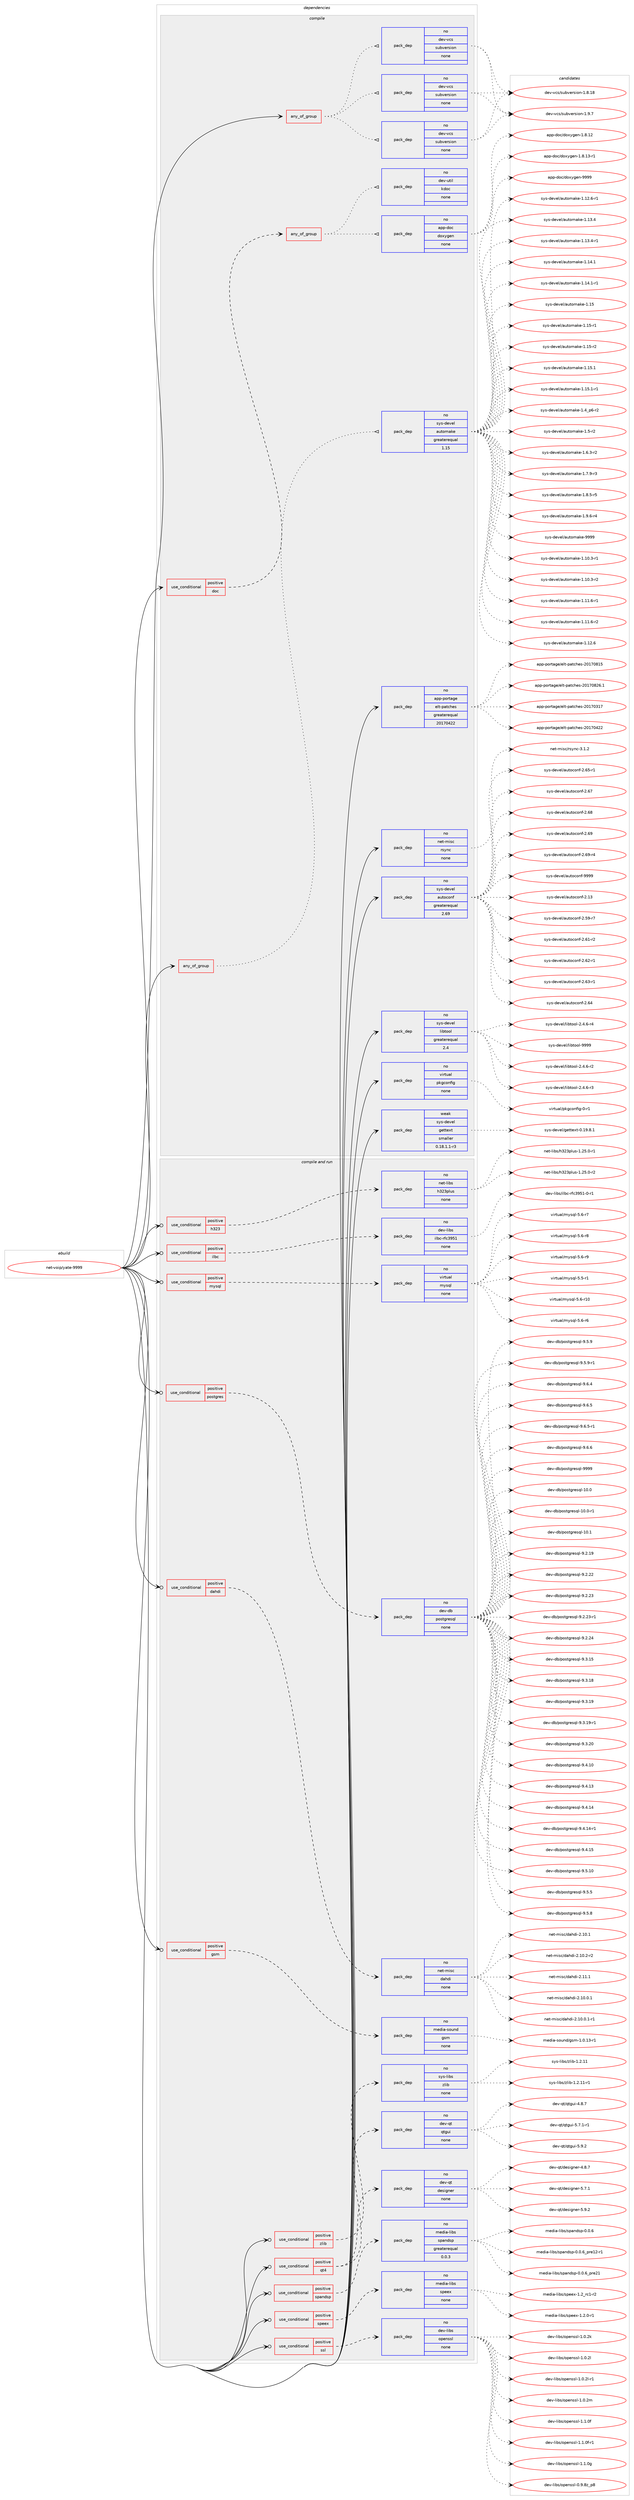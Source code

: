 digraph prolog {

# *************
# Graph options
# *************

newrank=true;
concentrate=true;
compound=true;
graph [rankdir=LR,fontname=Helvetica,fontsize=10,ranksep=1.5];#, ranksep=2.5, nodesep=0.2];
edge  [arrowhead=vee];
node  [fontname=Helvetica,fontsize=10];

# **********
# The ebuild
# **********

subgraph cluster_leftcol {
color=gray;
rank=same;
label=<<i>ebuild</i>>;
id [label="net-voip/yate-9999", color=red, width=4, href="../net-voip/yate-9999.svg"];
}

# ****************
# The dependencies
# ****************

subgraph cluster_midcol {
color=gray;
label=<<i>dependencies</i>>;
subgraph cluster_compile {
fillcolor="#eeeeee";
style=filled;
label=<<i>compile</i>>;
subgraph any7341 {
dependency437353 [label=<<TABLE BORDER="0" CELLBORDER="1" CELLSPACING="0" CELLPADDING="4"><TR><TD CELLPADDING="10">any_of_group</TD></TR></TABLE>>, shape=none, color=red];subgraph pack321768 {
dependency437354 [label=<<TABLE BORDER="0" CELLBORDER="1" CELLSPACING="0" CELLPADDING="4" WIDTH="220"><TR><TD ROWSPAN="6" CELLPADDING="30">pack_dep</TD></TR><TR><TD WIDTH="110">no</TD></TR><TR><TD>dev-vcs</TD></TR><TR><TD>subversion</TD></TR><TR><TD>none</TD></TR><TR><TD></TD></TR></TABLE>>, shape=none, color=blue];
}
dependency437353:e -> dependency437354:w [weight=20,style="dotted",arrowhead="oinv"];
subgraph pack321769 {
dependency437355 [label=<<TABLE BORDER="0" CELLBORDER="1" CELLSPACING="0" CELLPADDING="4" WIDTH="220"><TR><TD ROWSPAN="6" CELLPADDING="30">pack_dep</TD></TR><TR><TD WIDTH="110">no</TD></TR><TR><TD>dev-vcs</TD></TR><TR><TD>subversion</TD></TR><TR><TD>none</TD></TR><TR><TD></TD></TR></TABLE>>, shape=none, color=blue];
}
dependency437353:e -> dependency437355:w [weight=20,style="dotted",arrowhead="oinv"];
subgraph pack321770 {
dependency437356 [label=<<TABLE BORDER="0" CELLBORDER="1" CELLSPACING="0" CELLPADDING="4" WIDTH="220"><TR><TD ROWSPAN="6" CELLPADDING="30">pack_dep</TD></TR><TR><TD WIDTH="110">no</TD></TR><TR><TD>dev-vcs</TD></TR><TR><TD>subversion</TD></TR><TR><TD>none</TD></TR><TR><TD></TD></TR></TABLE>>, shape=none, color=blue];
}
dependency437353:e -> dependency437356:w [weight=20,style="dotted",arrowhead="oinv"];
}
id:e -> dependency437353:w [weight=20,style="solid",arrowhead="vee"];
subgraph any7342 {
dependency437357 [label=<<TABLE BORDER="0" CELLBORDER="1" CELLSPACING="0" CELLPADDING="4"><TR><TD CELLPADDING="10">any_of_group</TD></TR></TABLE>>, shape=none, color=red];subgraph pack321771 {
dependency437358 [label=<<TABLE BORDER="0" CELLBORDER="1" CELLSPACING="0" CELLPADDING="4" WIDTH="220"><TR><TD ROWSPAN="6" CELLPADDING="30">pack_dep</TD></TR><TR><TD WIDTH="110">no</TD></TR><TR><TD>sys-devel</TD></TR><TR><TD>automake</TD></TR><TR><TD>greaterequal</TD></TR><TR><TD>1.15</TD></TR></TABLE>>, shape=none, color=blue];
}
dependency437357:e -> dependency437358:w [weight=20,style="dotted",arrowhead="oinv"];
}
id:e -> dependency437357:w [weight=20,style="solid",arrowhead="vee"];
subgraph cond108007 {
dependency437359 [label=<<TABLE BORDER="0" CELLBORDER="1" CELLSPACING="0" CELLPADDING="4"><TR><TD ROWSPAN="3" CELLPADDING="10">use_conditional</TD></TR><TR><TD>positive</TD></TR><TR><TD>doc</TD></TR></TABLE>>, shape=none, color=red];
subgraph any7343 {
dependency437360 [label=<<TABLE BORDER="0" CELLBORDER="1" CELLSPACING="0" CELLPADDING="4"><TR><TD CELLPADDING="10">any_of_group</TD></TR></TABLE>>, shape=none, color=red];subgraph pack321772 {
dependency437361 [label=<<TABLE BORDER="0" CELLBORDER="1" CELLSPACING="0" CELLPADDING="4" WIDTH="220"><TR><TD ROWSPAN="6" CELLPADDING="30">pack_dep</TD></TR><TR><TD WIDTH="110">no</TD></TR><TR><TD>app-doc</TD></TR><TR><TD>doxygen</TD></TR><TR><TD>none</TD></TR><TR><TD></TD></TR></TABLE>>, shape=none, color=blue];
}
dependency437360:e -> dependency437361:w [weight=20,style="dotted",arrowhead="oinv"];
subgraph pack321773 {
dependency437362 [label=<<TABLE BORDER="0" CELLBORDER="1" CELLSPACING="0" CELLPADDING="4" WIDTH="220"><TR><TD ROWSPAN="6" CELLPADDING="30">pack_dep</TD></TR><TR><TD WIDTH="110">no</TD></TR><TR><TD>dev-util</TD></TR><TR><TD>kdoc</TD></TR><TR><TD>none</TD></TR><TR><TD></TD></TR></TABLE>>, shape=none, color=blue];
}
dependency437360:e -> dependency437362:w [weight=20,style="dotted",arrowhead="oinv"];
}
dependency437359:e -> dependency437360:w [weight=20,style="dashed",arrowhead="vee"];
}
id:e -> dependency437359:w [weight=20,style="solid",arrowhead="vee"];
subgraph pack321774 {
dependency437363 [label=<<TABLE BORDER="0" CELLBORDER="1" CELLSPACING="0" CELLPADDING="4" WIDTH="220"><TR><TD ROWSPAN="6" CELLPADDING="30">pack_dep</TD></TR><TR><TD WIDTH="110">no</TD></TR><TR><TD>app-portage</TD></TR><TR><TD>elt-patches</TD></TR><TR><TD>greaterequal</TD></TR><TR><TD>20170422</TD></TR></TABLE>>, shape=none, color=blue];
}
id:e -> dependency437363:w [weight=20,style="solid",arrowhead="vee"];
subgraph pack321775 {
dependency437364 [label=<<TABLE BORDER="0" CELLBORDER="1" CELLSPACING="0" CELLPADDING="4" WIDTH="220"><TR><TD ROWSPAN="6" CELLPADDING="30">pack_dep</TD></TR><TR><TD WIDTH="110">no</TD></TR><TR><TD>net-misc</TD></TR><TR><TD>rsync</TD></TR><TR><TD>none</TD></TR><TR><TD></TD></TR></TABLE>>, shape=none, color=blue];
}
id:e -> dependency437364:w [weight=20,style="solid",arrowhead="vee"];
subgraph pack321776 {
dependency437365 [label=<<TABLE BORDER="0" CELLBORDER="1" CELLSPACING="0" CELLPADDING="4" WIDTH="220"><TR><TD ROWSPAN="6" CELLPADDING="30">pack_dep</TD></TR><TR><TD WIDTH="110">no</TD></TR><TR><TD>sys-devel</TD></TR><TR><TD>autoconf</TD></TR><TR><TD>greaterequal</TD></TR><TR><TD>2.69</TD></TR></TABLE>>, shape=none, color=blue];
}
id:e -> dependency437365:w [weight=20,style="solid",arrowhead="vee"];
subgraph pack321777 {
dependency437366 [label=<<TABLE BORDER="0" CELLBORDER="1" CELLSPACING="0" CELLPADDING="4" WIDTH="220"><TR><TD ROWSPAN="6" CELLPADDING="30">pack_dep</TD></TR><TR><TD WIDTH="110">no</TD></TR><TR><TD>sys-devel</TD></TR><TR><TD>libtool</TD></TR><TR><TD>greaterequal</TD></TR><TR><TD>2.4</TD></TR></TABLE>>, shape=none, color=blue];
}
id:e -> dependency437366:w [weight=20,style="solid",arrowhead="vee"];
subgraph pack321778 {
dependency437367 [label=<<TABLE BORDER="0" CELLBORDER="1" CELLSPACING="0" CELLPADDING="4" WIDTH="220"><TR><TD ROWSPAN="6" CELLPADDING="30">pack_dep</TD></TR><TR><TD WIDTH="110">no</TD></TR><TR><TD>virtual</TD></TR><TR><TD>pkgconfig</TD></TR><TR><TD>none</TD></TR><TR><TD></TD></TR></TABLE>>, shape=none, color=blue];
}
id:e -> dependency437367:w [weight=20,style="solid",arrowhead="vee"];
subgraph pack321779 {
dependency437368 [label=<<TABLE BORDER="0" CELLBORDER="1" CELLSPACING="0" CELLPADDING="4" WIDTH="220"><TR><TD ROWSPAN="6" CELLPADDING="30">pack_dep</TD></TR><TR><TD WIDTH="110">weak</TD></TR><TR><TD>sys-devel</TD></TR><TR><TD>gettext</TD></TR><TR><TD>smaller</TD></TR><TR><TD>0.18.1.1-r3</TD></TR></TABLE>>, shape=none, color=blue];
}
id:e -> dependency437368:w [weight=20,style="solid",arrowhead="vee"];
}
subgraph cluster_compileandrun {
fillcolor="#eeeeee";
style=filled;
label=<<i>compile and run</i>>;
subgraph cond108008 {
dependency437369 [label=<<TABLE BORDER="0" CELLBORDER="1" CELLSPACING="0" CELLPADDING="4"><TR><TD ROWSPAN="3" CELLPADDING="10">use_conditional</TD></TR><TR><TD>positive</TD></TR><TR><TD>dahdi</TD></TR></TABLE>>, shape=none, color=red];
subgraph pack321780 {
dependency437370 [label=<<TABLE BORDER="0" CELLBORDER="1" CELLSPACING="0" CELLPADDING="4" WIDTH="220"><TR><TD ROWSPAN="6" CELLPADDING="30">pack_dep</TD></TR><TR><TD WIDTH="110">no</TD></TR><TR><TD>net-misc</TD></TR><TR><TD>dahdi</TD></TR><TR><TD>none</TD></TR><TR><TD></TD></TR></TABLE>>, shape=none, color=blue];
}
dependency437369:e -> dependency437370:w [weight=20,style="dashed",arrowhead="vee"];
}
id:e -> dependency437369:w [weight=20,style="solid",arrowhead="odotvee"];
subgraph cond108009 {
dependency437371 [label=<<TABLE BORDER="0" CELLBORDER="1" CELLSPACING="0" CELLPADDING="4"><TR><TD ROWSPAN="3" CELLPADDING="10">use_conditional</TD></TR><TR><TD>positive</TD></TR><TR><TD>gsm</TD></TR></TABLE>>, shape=none, color=red];
subgraph pack321781 {
dependency437372 [label=<<TABLE BORDER="0" CELLBORDER="1" CELLSPACING="0" CELLPADDING="4" WIDTH="220"><TR><TD ROWSPAN="6" CELLPADDING="30">pack_dep</TD></TR><TR><TD WIDTH="110">no</TD></TR><TR><TD>media-sound</TD></TR><TR><TD>gsm</TD></TR><TR><TD>none</TD></TR><TR><TD></TD></TR></TABLE>>, shape=none, color=blue];
}
dependency437371:e -> dependency437372:w [weight=20,style="dashed",arrowhead="vee"];
}
id:e -> dependency437371:w [weight=20,style="solid",arrowhead="odotvee"];
subgraph cond108010 {
dependency437373 [label=<<TABLE BORDER="0" CELLBORDER="1" CELLSPACING="0" CELLPADDING="4"><TR><TD ROWSPAN="3" CELLPADDING="10">use_conditional</TD></TR><TR><TD>positive</TD></TR><TR><TD>h323</TD></TR></TABLE>>, shape=none, color=red];
subgraph pack321782 {
dependency437374 [label=<<TABLE BORDER="0" CELLBORDER="1" CELLSPACING="0" CELLPADDING="4" WIDTH="220"><TR><TD ROWSPAN="6" CELLPADDING="30">pack_dep</TD></TR><TR><TD WIDTH="110">no</TD></TR><TR><TD>net-libs</TD></TR><TR><TD>h323plus</TD></TR><TR><TD>none</TD></TR><TR><TD></TD></TR></TABLE>>, shape=none, color=blue];
}
dependency437373:e -> dependency437374:w [weight=20,style="dashed",arrowhead="vee"];
}
id:e -> dependency437373:w [weight=20,style="solid",arrowhead="odotvee"];
subgraph cond108011 {
dependency437375 [label=<<TABLE BORDER="0" CELLBORDER="1" CELLSPACING="0" CELLPADDING="4"><TR><TD ROWSPAN="3" CELLPADDING="10">use_conditional</TD></TR><TR><TD>positive</TD></TR><TR><TD>ilbc</TD></TR></TABLE>>, shape=none, color=red];
subgraph pack321783 {
dependency437376 [label=<<TABLE BORDER="0" CELLBORDER="1" CELLSPACING="0" CELLPADDING="4" WIDTH="220"><TR><TD ROWSPAN="6" CELLPADDING="30">pack_dep</TD></TR><TR><TD WIDTH="110">no</TD></TR><TR><TD>dev-libs</TD></TR><TR><TD>ilbc-rfc3951</TD></TR><TR><TD>none</TD></TR><TR><TD></TD></TR></TABLE>>, shape=none, color=blue];
}
dependency437375:e -> dependency437376:w [weight=20,style="dashed",arrowhead="vee"];
}
id:e -> dependency437375:w [weight=20,style="solid",arrowhead="odotvee"];
subgraph cond108012 {
dependency437377 [label=<<TABLE BORDER="0" CELLBORDER="1" CELLSPACING="0" CELLPADDING="4"><TR><TD ROWSPAN="3" CELLPADDING="10">use_conditional</TD></TR><TR><TD>positive</TD></TR><TR><TD>mysql</TD></TR></TABLE>>, shape=none, color=red];
subgraph pack321784 {
dependency437378 [label=<<TABLE BORDER="0" CELLBORDER="1" CELLSPACING="0" CELLPADDING="4" WIDTH="220"><TR><TD ROWSPAN="6" CELLPADDING="30">pack_dep</TD></TR><TR><TD WIDTH="110">no</TD></TR><TR><TD>virtual</TD></TR><TR><TD>mysql</TD></TR><TR><TD>none</TD></TR><TR><TD></TD></TR></TABLE>>, shape=none, color=blue];
}
dependency437377:e -> dependency437378:w [weight=20,style="dashed",arrowhead="vee"];
}
id:e -> dependency437377:w [weight=20,style="solid",arrowhead="odotvee"];
subgraph cond108013 {
dependency437379 [label=<<TABLE BORDER="0" CELLBORDER="1" CELLSPACING="0" CELLPADDING="4"><TR><TD ROWSPAN="3" CELLPADDING="10">use_conditional</TD></TR><TR><TD>positive</TD></TR><TR><TD>postgres</TD></TR></TABLE>>, shape=none, color=red];
subgraph pack321785 {
dependency437380 [label=<<TABLE BORDER="0" CELLBORDER="1" CELLSPACING="0" CELLPADDING="4" WIDTH="220"><TR><TD ROWSPAN="6" CELLPADDING="30">pack_dep</TD></TR><TR><TD WIDTH="110">no</TD></TR><TR><TD>dev-db</TD></TR><TR><TD>postgresql</TD></TR><TR><TD>none</TD></TR><TR><TD></TD></TR></TABLE>>, shape=none, color=blue];
}
dependency437379:e -> dependency437380:w [weight=20,style="dashed",arrowhead="vee"];
}
id:e -> dependency437379:w [weight=20,style="solid",arrowhead="odotvee"];
subgraph cond108014 {
dependency437381 [label=<<TABLE BORDER="0" CELLBORDER="1" CELLSPACING="0" CELLPADDING="4"><TR><TD ROWSPAN="3" CELLPADDING="10">use_conditional</TD></TR><TR><TD>positive</TD></TR><TR><TD>qt4</TD></TR></TABLE>>, shape=none, color=red];
subgraph pack321786 {
dependency437382 [label=<<TABLE BORDER="0" CELLBORDER="1" CELLSPACING="0" CELLPADDING="4" WIDTH="220"><TR><TD ROWSPAN="6" CELLPADDING="30">pack_dep</TD></TR><TR><TD WIDTH="110">no</TD></TR><TR><TD>dev-qt</TD></TR><TR><TD>qtgui</TD></TR><TR><TD>none</TD></TR><TR><TD></TD></TR></TABLE>>, shape=none, color=blue];
}
dependency437381:e -> dependency437382:w [weight=20,style="dashed",arrowhead="vee"];
subgraph pack321787 {
dependency437383 [label=<<TABLE BORDER="0" CELLBORDER="1" CELLSPACING="0" CELLPADDING="4" WIDTH="220"><TR><TD ROWSPAN="6" CELLPADDING="30">pack_dep</TD></TR><TR><TD WIDTH="110">no</TD></TR><TR><TD>dev-qt</TD></TR><TR><TD>designer</TD></TR><TR><TD>none</TD></TR><TR><TD></TD></TR></TABLE>>, shape=none, color=blue];
}
dependency437381:e -> dependency437383:w [weight=20,style="dashed",arrowhead="vee"];
}
id:e -> dependency437381:w [weight=20,style="solid",arrowhead="odotvee"];
subgraph cond108015 {
dependency437384 [label=<<TABLE BORDER="0" CELLBORDER="1" CELLSPACING="0" CELLPADDING="4"><TR><TD ROWSPAN="3" CELLPADDING="10">use_conditional</TD></TR><TR><TD>positive</TD></TR><TR><TD>spandsp</TD></TR></TABLE>>, shape=none, color=red];
subgraph pack321788 {
dependency437385 [label=<<TABLE BORDER="0" CELLBORDER="1" CELLSPACING="0" CELLPADDING="4" WIDTH="220"><TR><TD ROWSPAN="6" CELLPADDING="30">pack_dep</TD></TR><TR><TD WIDTH="110">no</TD></TR><TR><TD>media-libs</TD></TR><TR><TD>spandsp</TD></TR><TR><TD>greaterequal</TD></TR><TR><TD>0.0.3</TD></TR></TABLE>>, shape=none, color=blue];
}
dependency437384:e -> dependency437385:w [weight=20,style="dashed",arrowhead="vee"];
}
id:e -> dependency437384:w [weight=20,style="solid",arrowhead="odotvee"];
subgraph cond108016 {
dependency437386 [label=<<TABLE BORDER="0" CELLBORDER="1" CELLSPACING="0" CELLPADDING="4"><TR><TD ROWSPAN="3" CELLPADDING="10">use_conditional</TD></TR><TR><TD>positive</TD></TR><TR><TD>speex</TD></TR></TABLE>>, shape=none, color=red];
subgraph pack321789 {
dependency437387 [label=<<TABLE BORDER="0" CELLBORDER="1" CELLSPACING="0" CELLPADDING="4" WIDTH="220"><TR><TD ROWSPAN="6" CELLPADDING="30">pack_dep</TD></TR><TR><TD WIDTH="110">no</TD></TR><TR><TD>media-libs</TD></TR><TR><TD>speex</TD></TR><TR><TD>none</TD></TR><TR><TD></TD></TR></TABLE>>, shape=none, color=blue];
}
dependency437386:e -> dependency437387:w [weight=20,style="dashed",arrowhead="vee"];
}
id:e -> dependency437386:w [weight=20,style="solid",arrowhead="odotvee"];
subgraph cond108017 {
dependency437388 [label=<<TABLE BORDER="0" CELLBORDER="1" CELLSPACING="0" CELLPADDING="4"><TR><TD ROWSPAN="3" CELLPADDING="10">use_conditional</TD></TR><TR><TD>positive</TD></TR><TR><TD>ssl</TD></TR></TABLE>>, shape=none, color=red];
subgraph pack321790 {
dependency437389 [label=<<TABLE BORDER="0" CELLBORDER="1" CELLSPACING="0" CELLPADDING="4" WIDTH="220"><TR><TD ROWSPAN="6" CELLPADDING="30">pack_dep</TD></TR><TR><TD WIDTH="110">no</TD></TR><TR><TD>dev-libs</TD></TR><TR><TD>openssl</TD></TR><TR><TD>none</TD></TR><TR><TD></TD></TR></TABLE>>, shape=none, color=blue];
}
dependency437388:e -> dependency437389:w [weight=20,style="dashed",arrowhead="vee"];
}
id:e -> dependency437388:w [weight=20,style="solid",arrowhead="odotvee"];
subgraph cond108018 {
dependency437390 [label=<<TABLE BORDER="0" CELLBORDER="1" CELLSPACING="0" CELLPADDING="4"><TR><TD ROWSPAN="3" CELLPADDING="10">use_conditional</TD></TR><TR><TD>positive</TD></TR><TR><TD>zlib</TD></TR></TABLE>>, shape=none, color=red];
subgraph pack321791 {
dependency437391 [label=<<TABLE BORDER="0" CELLBORDER="1" CELLSPACING="0" CELLPADDING="4" WIDTH="220"><TR><TD ROWSPAN="6" CELLPADDING="30">pack_dep</TD></TR><TR><TD WIDTH="110">no</TD></TR><TR><TD>sys-libs</TD></TR><TR><TD>zlib</TD></TR><TR><TD>none</TD></TR><TR><TD></TD></TR></TABLE>>, shape=none, color=blue];
}
dependency437390:e -> dependency437391:w [weight=20,style="dashed",arrowhead="vee"];
}
id:e -> dependency437390:w [weight=20,style="solid",arrowhead="odotvee"];
}
subgraph cluster_run {
fillcolor="#eeeeee";
style=filled;
label=<<i>run</i>>;
}
}

# **************
# The candidates
# **************

subgraph cluster_choices {
rank=same;
color=gray;
label=<<i>candidates</i>>;

subgraph choice321768 {
color=black;
nodesep=1;
choice1001011184511899115471151179811810111411510511111045494656464956 [label="dev-vcs/subversion-1.8.18", color=red, width=4,href="../dev-vcs/subversion-1.8.18.svg"];
choice10010111845118991154711511798118101114115105111110454946574655 [label="dev-vcs/subversion-1.9.7", color=red, width=4,href="../dev-vcs/subversion-1.9.7.svg"];
dependency437354:e -> choice1001011184511899115471151179811810111411510511111045494656464956:w [style=dotted,weight="100"];
dependency437354:e -> choice10010111845118991154711511798118101114115105111110454946574655:w [style=dotted,weight="100"];
}
subgraph choice321769 {
color=black;
nodesep=1;
choice1001011184511899115471151179811810111411510511111045494656464956 [label="dev-vcs/subversion-1.8.18", color=red, width=4,href="../dev-vcs/subversion-1.8.18.svg"];
choice10010111845118991154711511798118101114115105111110454946574655 [label="dev-vcs/subversion-1.9.7", color=red, width=4,href="../dev-vcs/subversion-1.9.7.svg"];
dependency437355:e -> choice1001011184511899115471151179811810111411510511111045494656464956:w [style=dotted,weight="100"];
dependency437355:e -> choice10010111845118991154711511798118101114115105111110454946574655:w [style=dotted,weight="100"];
}
subgraph choice321770 {
color=black;
nodesep=1;
choice1001011184511899115471151179811810111411510511111045494656464956 [label="dev-vcs/subversion-1.8.18", color=red, width=4,href="../dev-vcs/subversion-1.8.18.svg"];
choice10010111845118991154711511798118101114115105111110454946574655 [label="dev-vcs/subversion-1.9.7", color=red, width=4,href="../dev-vcs/subversion-1.9.7.svg"];
dependency437356:e -> choice1001011184511899115471151179811810111411510511111045494656464956:w [style=dotted,weight="100"];
dependency437356:e -> choice10010111845118991154711511798118101114115105111110454946574655:w [style=dotted,weight="100"];
}
subgraph choice321771 {
color=black;
nodesep=1;
choice11512111545100101118101108479711711611110997107101454946494846514511449 [label="sys-devel/automake-1.10.3-r1", color=red, width=4,href="../sys-devel/automake-1.10.3-r1.svg"];
choice11512111545100101118101108479711711611110997107101454946494846514511450 [label="sys-devel/automake-1.10.3-r2", color=red, width=4,href="../sys-devel/automake-1.10.3-r2.svg"];
choice11512111545100101118101108479711711611110997107101454946494946544511449 [label="sys-devel/automake-1.11.6-r1", color=red, width=4,href="../sys-devel/automake-1.11.6-r1.svg"];
choice11512111545100101118101108479711711611110997107101454946494946544511450 [label="sys-devel/automake-1.11.6-r2", color=red, width=4,href="../sys-devel/automake-1.11.6-r2.svg"];
choice1151211154510010111810110847971171161111099710710145494649504654 [label="sys-devel/automake-1.12.6", color=red, width=4,href="../sys-devel/automake-1.12.6.svg"];
choice11512111545100101118101108479711711611110997107101454946495046544511449 [label="sys-devel/automake-1.12.6-r1", color=red, width=4,href="../sys-devel/automake-1.12.6-r1.svg"];
choice1151211154510010111810110847971171161111099710710145494649514652 [label="sys-devel/automake-1.13.4", color=red, width=4,href="../sys-devel/automake-1.13.4.svg"];
choice11512111545100101118101108479711711611110997107101454946495146524511449 [label="sys-devel/automake-1.13.4-r1", color=red, width=4,href="../sys-devel/automake-1.13.4-r1.svg"];
choice1151211154510010111810110847971171161111099710710145494649524649 [label="sys-devel/automake-1.14.1", color=red, width=4,href="../sys-devel/automake-1.14.1.svg"];
choice11512111545100101118101108479711711611110997107101454946495246494511449 [label="sys-devel/automake-1.14.1-r1", color=red, width=4,href="../sys-devel/automake-1.14.1-r1.svg"];
choice115121115451001011181011084797117116111109971071014549464953 [label="sys-devel/automake-1.15", color=red, width=4,href="../sys-devel/automake-1.15.svg"];
choice1151211154510010111810110847971171161111099710710145494649534511449 [label="sys-devel/automake-1.15-r1", color=red, width=4,href="../sys-devel/automake-1.15-r1.svg"];
choice1151211154510010111810110847971171161111099710710145494649534511450 [label="sys-devel/automake-1.15-r2", color=red, width=4,href="../sys-devel/automake-1.15-r2.svg"];
choice1151211154510010111810110847971171161111099710710145494649534649 [label="sys-devel/automake-1.15.1", color=red, width=4,href="../sys-devel/automake-1.15.1.svg"];
choice11512111545100101118101108479711711611110997107101454946495346494511449 [label="sys-devel/automake-1.15.1-r1", color=red, width=4,href="../sys-devel/automake-1.15.1-r1.svg"];
choice115121115451001011181011084797117116111109971071014549465295112544511450 [label="sys-devel/automake-1.4_p6-r2", color=red, width=4,href="../sys-devel/automake-1.4_p6-r2.svg"];
choice11512111545100101118101108479711711611110997107101454946534511450 [label="sys-devel/automake-1.5-r2", color=red, width=4,href="../sys-devel/automake-1.5-r2.svg"];
choice115121115451001011181011084797117116111109971071014549465446514511450 [label="sys-devel/automake-1.6.3-r2", color=red, width=4,href="../sys-devel/automake-1.6.3-r2.svg"];
choice115121115451001011181011084797117116111109971071014549465546574511451 [label="sys-devel/automake-1.7.9-r3", color=red, width=4,href="../sys-devel/automake-1.7.9-r3.svg"];
choice115121115451001011181011084797117116111109971071014549465646534511453 [label="sys-devel/automake-1.8.5-r5", color=red, width=4,href="../sys-devel/automake-1.8.5-r5.svg"];
choice115121115451001011181011084797117116111109971071014549465746544511452 [label="sys-devel/automake-1.9.6-r4", color=red, width=4,href="../sys-devel/automake-1.9.6-r4.svg"];
choice115121115451001011181011084797117116111109971071014557575757 [label="sys-devel/automake-9999", color=red, width=4,href="../sys-devel/automake-9999.svg"];
dependency437358:e -> choice11512111545100101118101108479711711611110997107101454946494846514511449:w [style=dotted,weight="100"];
dependency437358:e -> choice11512111545100101118101108479711711611110997107101454946494846514511450:w [style=dotted,weight="100"];
dependency437358:e -> choice11512111545100101118101108479711711611110997107101454946494946544511449:w [style=dotted,weight="100"];
dependency437358:e -> choice11512111545100101118101108479711711611110997107101454946494946544511450:w [style=dotted,weight="100"];
dependency437358:e -> choice1151211154510010111810110847971171161111099710710145494649504654:w [style=dotted,weight="100"];
dependency437358:e -> choice11512111545100101118101108479711711611110997107101454946495046544511449:w [style=dotted,weight="100"];
dependency437358:e -> choice1151211154510010111810110847971171161111099710710145494649514652:w [style=dotted,weight="100"];
dependency437358:e -> choice11512111545100101118101108479711711611110997107101454946495146524511449:w [style=dotted,weight="100"];
dependency437358:e -> choice1151211154510010111810110847971171161111099710710145494649524649:w [style=dotted,weight="100"];
dependency437358:e -> choice11512111545100101118101108479711711611110997107101454946495246494511449:w [style=dotted,weight="100"];
dependency437358:e -> choice115121115451001011181011084797117116111109971071014549464953:w [style=dotted,weight="100"];
dependency437358:e -> choice1151211154510010111810110847971171161111099710710145494649534511449:w [style=dotted,weight="100"];
dependency437358:e -> choice1151211154510010111810110847971171161111099710710145494649534511450:w [style=dotted,weight="100"];
dependency437358:e -> choice1151211154510010111810110847971171161111099710710145494649534649:w [style=dotted,weight="100"];
dependency437358:e -> choice11512111545100101118101108479711711611110997107101454946495346494511449:w [style=dotted,weight="100"];
dependency437358:e -> choice115121115451001011181011084797117116111109971071014549465295112544511450:w [style=dotted,weight="100"];
dependency437358:e -> choice11512111545100101118101108479711711611110997107101454946534511450:w [style=dotted,weight="100"];
dependency437358:e -> choice115121115451001011181011084797117116111109971071014549465446514511450:w [style=dotted,weight="100"];
dependency437358:e -> choice115121115451001011181011084797117116111109971071014549465546574511451:w [style=dotted,weight="100"];
dependency437358:e -> choice115121115451001011181011084797117116111109971071014549465646534511453:w [style=dotted,weight="100"];
dependency437358:e -> choice115121115451001011181011084797117116111109971071014549465746544511452:w [style=dotted,weight="100"];
dependency437358:e -> choice115121115451001011181011084797117116111109971071014557575757:w [style=dotted,weight="100"];
}
subgraph choice321772 {
color=black;
nodesep=1;
choice9711211245100111994710011112012110310111045494656464950 [label="app-doc/doxygen-1.8.12", color=red, width=4,href="../app-doc/doxygen-1.8.12.svg"];
choice97112112451001119947100111120121103101110454946564649514511449 [label="app-doc/doxygen-1.8.13-r1", color=red, width=4,href="../app-doc/doxygen-1.8.13-r1.svg"];
choice971121124510011199471001111201211031011104557575757 [label="app-doc/doxygen-9999", color=red, width=4,href="../app-doc/doxygen-9999.svg"];
dependency437361:e -> choice9711211245100111994710011112012110310111045494656464950:w [style=dotted,weight="100"];
dependency437361:e -> choice97112112451001119947100111120121103101110454946564649514511449:w [style=dotted,weight="100"];
dependency437361:e -> choice971121124510011199471001111201211031011104557575757:w [style=dotted,weight="100"];
}
subgraph choice321773 {
color=black;
nodesep=1;
}
subgraph choice321774 {
color=black;
nodesep=1;
choice97112112451121111141169710310147101108116451129711699104101115455048495548514955 [label="app-portage/elt-patches-20170317", color=red, width=4,href="../app-portage/elt-patches-20170317.svg"];
choice97112112451121111141169710310147101108116451129711699104101115455048495548525050 [label="app-portage/elt-patches-20170422", color=red, width=4,href="../app-portage/elt-patches-20170422.svg"];
choice97112112451121111141169710310147101108116451129711699104101115455048495548564953 [label="app-portage/elt-patches-20170815", color=red, width=4,href="../app-portage/elt-patches-20170815.svg"];
choice971121124511211111411697103101471011081164511297116991041011154550484955485650544649 [label="app-portage/elt-patches-20170826.1", color=red, width=4,href="../app-portage/elt-patches-20170826.1.svg"];
dependency437363:e -> choice97112112451121111141169710310147101108116451129711699104101115455048495548514955:w [style=dotted,weight="100"];
dependency437363:e -> choice97112112451121111141169710310147101108116451129711699104101115455048495548525050:w [style=dotted,weight="100"];
dependency437363:e -> choice97112112451121111141169710310147101108116451129711699104101115455048495548564953:w [style=dotted,weight="100"];
dependency437363:e -> choice971121124511211111411697103101471011081164511297116991041011154550484955485650544649:w [style=dotted,weight="100"];
}
subgraph choice321775 {
color=black;
nodesep=1;
choice11010111645109105115994711411512111099455146494650 [label="net-misc/rsync-3.1.2", color=red, width=4,href="../net-misc/rsync-3.1.2.svg"];
dependency437364:e -> choice11010111645109105115994711411512111099455146494650:w [style=dotted,weight="100"];
}
subgraph choice321776 {
color=black;
nodesep=1;
choice115121115451001011181011084797117116111991111101024550464951 [label="sys-devel/autoconf-2.13", color=red, width=4,href="../sys-devel/autoconf-2.13.svg"];
choice1151211154510010111810110847971171161119911111010245504653574511455 [label="sys-devel/autoconf-2.59-r7", color=red, width=4,href="../sys-devel/autoconf-2.59-r7.svg"];
choice1151211154510010111810110847971171161119911111010245504654494511450 [label="sys-devel/autoconf-2.61-r2", color=red, width=4,href="../sys-devel/autoconf-2.61-r2.svg"];
choice1151211154510010111810110847971171161119911111010245504654504511449 [label="sys-devel/autoconf-2.62-r1", color=red, width=4,href="../sys-devel/autoconf-2.62-r1.svg"];
choice1151211154510010111810110847971171161119911111010245504654514511449 [label="sys-devel/autoconf-2.63-r1", color=red, width=4,href="../sys-devel/autoconf-2.63-r1.svg"];
choice115121115451001011181011084797117116111991111101024550465452 [label="sys-devel/autoconf-2.64", color=red, width=4,href="../sys-devel/autoconf-2.64.svg"];
choice1151211154510010111810110847971171161119911111010245504654534511449 [label="sys-devel/autoconf-2.65-r1", color=red, width=4,href="../sys-devel/autoconf-2.65-r1.svg"];
choice115121115451001011181011084797117116111991111101024550465455 [label="sys-devel/autoconf-2.67", color=red, width=4,href="../sys-devel/autoconf-2.67.svg"];
choice115121115451001011181011084797117116111991111101024550465456 [label="sys-devel/autoconf-2.68", color=red, width=4,href="../sys-devel/autoconf-2.68.svg"];
choice115121115451001011181011084797117116111991111101024550465457 [label="sys-devel/autoconf-2.69", color=red, width=4,href="../sys-devel/autoconf-2.69.svg"];
choice1151211154510010111810110847971171161119911111010245504654574511452 [label="sys-devel/autoconf-2.69-r4", color=red, width=4,href="../sys-devel/autoconf-2.69-r4.svg"];
choice115121115451001011181011084797117116111991111101024557575757 [label="sys-devel/autoconf-9999", color=red, width=4,href="../sys-devel/autoconf-9999.svg"];
dependency437365:e -> choice115121115451001011181011084797117116111991111101024550464951:w [style=dotted,weight="100"];
dependency437365:e -> choice1151211154510010111810110847971171161119911111010245504653574511455:w [style=dotted,weight="100"];
dependency437365:e -> choice1151211154510010111810110847971171161119911111010245504654494511450:w [style=dotted,weight="100"];
dependency437365:e -> choice1151211154510010111810110847971171161119911111010245504654504511449:w [style=dotted,weight="100"];
dependency437365:e -> choice1151211154510010111810110847971171161119911111010245504654514511449:w [style=dotted,weight="100"];
dependency437365:e -> choice115121115451001011181011084797117116111991111101024550465452:w [style=dotted,weight="100"];
dependency437365:e -> choice1151211154510010111810110847971171161119911111010245504654534511449:w [style=dotted,weight="100"];
dependency437365:e -> choice115121115451001011181011084797117116111991111101024550465455:w [style=dotted,weight="100"];
dependency437365:e -> choice115121115451001011181011084797117116111991111101024550465456:w [style=dotted,weight="100"];
dependency437365:e -> choice115121115451001011181011084797117116111991111101024550465457:w [style=dotted,weight="100"];
dependency437365:e -> choice1151211154510010111810110847971171161119911111010245504654574511452:w [style=dotted,weight="100"];
dependency437365:e -> choice115121115451001011181011084797117116111991111101024557575757:w [style=dotted,weight="100"];
}
subgraph choice321777 {
color=black;
nodesep=1;
choice1151211154510010111810110847108105981161111111084550465246544511450 [label="sys-devel/libtool-2.4.6-r2", color=red, width=4,href="../sys-devel/libtool-2.4.6-r2.svg"];
choice1151211154510010111810110847108105981161111111084550465246544511451 [label="sys-devel/libtool-2.4.6-r3", color=red, width=4,href="../sys-devel/libtool-2.4.6-r3.svg"];
choice1151211154510010111810110847108105981161111111084550465246544511452 [label="sys-devel/libtool-2.4.6-r4", color=red, width=4,href="../sys-devel/libtool-2.4.6-r4.svg"];
choice1151211154510010111810110847108105981161111111084557575757 [label="sys-devel/libtool-9999", color=red, width=4,href="../sys-devel/libtool-9999.svg"];
dependency437366:e -> choice1151211154510010111810110847108105981161111111084550465246544511450:w [style=dotted,weight="100"];
dependency437366:e -> choice1151211154510010111810110847108105981161111111084550465246544511451:w [style=dotted,weight="100"];
dependency437366:e -> choice1151211154510010111810110847108105981161111111084550465246544511452:w [style=dotted,weight="100"];
dependency437366:e -> choice1151211154510010111810110847108105981161111111084557575757:w [style=dotted,weight="100"];
}
subgraph choice321778 {
color=black;
nodesep=1;
choice11810511411611797108471121071039911111010210510345484511449 [label="virtual/pkgconfig-0-r1", color=red, width=4,href="../virtual/pkgconfig-0-r1.svg"];
dependency437367:e -> choice11810511411611797108471121071039911111010210510345484511449:w [style=dotted,weight="100"];
}
subgraph choice321779 {
color=black;
nodesep=1;
choice1151211154510010111810110847103101116116101120116454846495746564649 [label="sys-devel/gettext-0.19.8.1", color=red, width=4,href="../sys-devel/gettext-0.19.8.1.svg"];
dependency437368:e -> choice1151211154510010111810110847103101116116101120116454846495746564649:w [style=dotted,weight="100"];
}
subgraph choice321780 {
color=black;
nodesep=1;
choice11010111645109105115994710097104100105455046494846484649 [label="net-misc/dahdi-2.10.0.1", color=red, width=4,href="../net-misc/dahdi-2.10.0.1.svg"];
choice110101116451091051159947100971041001054550464948464846494511449 [label="net-misc/dahdi-2.10.0.1-r1", color=red, width=4,href="../net-misc/dahdi-2.10.0.1-r1.svg"];
choice1101011164510910511599471009710410010545504649484649 [label="net-misc/dahdi-2.10.1", color=red, width=4,href="../net-misc/dahdi-2.10.1.svg"];
choice11010111645109105115994710097104100105455046494846504511450 [label="net-misc/dahdi-2.10.2-r2", color=red, width=4,href="../net-misc/dahdi-2.10.2-r2.svg"];
choice1101011164510910511599471009710410010545504649494649 [label="net-misc/dahdi-2.11.1", color=red, width=4,href="../net-misc/dahdi-2.11.1.svg"];
dependency437370:e -> choice11010111645109105115994710097104100105455046494846484649:w [style=dotted,weight="100"];
dependency437370:e -> choice110101116451091051159947100971041001054550464948464846494511449:w [style=dotted,weight="100"];
dependency437370:e -> choice1101011164510910511599471009710410010545504649484649:w [style=dotted,weight="100"];
dependency437370:e -> choice11010111645109105115994710097104100105455046494846504511450:w [style=dotted,weight="100"];
dependency437370:e -> choice1101011164510910511599471009710410010545504649494649:w [style=dotted,weight="100"];
}
subgraph choice321781 {
color=black;
nodesep=1;
choice109101100105974511511111711010047103115109454946484649514511449 [label="media-sound/gsm-1.0.13-r1", color=red, width=4,href="../media-sound/gsm-1.0.13-r1.svg"];
dependency437372:e -> choice109101100105974511511111711010047103115109454946484649514511449:w [style=dotted,weight="100"];
}
subgraph choice321782 {
color=black;
nodesep=1;
choice110101116451081059811547104515051112108117115454946505346484511449 [label="net-libs/h323plus-1.25.0-r1", color=red, width=4,href="../net-libs/h323plus-1.25.0-r1.svg"];
choice110101116451081059811547104515051112108117115454946505346484511450 [label="net-libs/h323plus-1.25.0-r2", color=red, width=4,href="../net-libs/h323plus-1.25.0-r2.svg"];
dependency437374:e -> choice110101116451081059811547104515051112108117115454946505346484511449:w [style=dotted,weight="100"];
dependency437374:e -> choice110101116451081059811547104515051112108117115454946505346484511450:w [style=dotted,weight="100"];
}
subgraph choice321783 {
color=black;
nodesep=1;
choice100101118451081059811547105108989945114102995157534945484511449 [label="dev-libs/ilbc-rfc3951-0-r1", color=red, width=4,href="../dev-libs/ilbc-rfc3951-0-r1.svg"];
dependency437376:e -> choice100101118451081059811547105108989945114102995157534945484511449:w [style=dotted,weight="100"];
}
subgraph choice321784 {
color=black;
nodesep=1;
choice1181051141161179710847109121115113108455346534511449 [label="virtual/mysql-5.5-r1", color=red, width=4,href="../virtual/mysql-5.5-r1.svg"];
choice118105114116117971084710912111511310845534654451144948 [label="virtual/mysql-5.6-r10", color=red, width=4,href="../virtual/mysql-5.6-r10.svg"];
choice1181051141161179710847109121115113108455346544511454 [label="virtual/mysql-5.6-r6", color=red, width=4,href="../virtual/mysql-5.6-r6.svg"];
choice1181051141161179710847109121115113108455346544511455 [label="virtual/mysql-5.6-r7", color=red, width=4,href="../virtual/mysql-5.6-r7.svg"];
choice1181051141161179710847109121115113108455346544511456 [label="virtual/mysql-5.6-r8", color=red, width=4,href="../virtual/mysql-5.6-r8.svg"];
choice1181051141161179710847109121115113108455346544511457 [label="virtual/mysql-5.6-r9", color=red, width=4,href="../virtual/mysql-5.6-r9.svg"];
dependency437378:e -> choice1181051141161179710847109121115113108455346534511449:w [style=dotted,weight="100"];
dependency437378:e -> choice118105114116117971084710912111511310845534654451144948:w [style=dotted,weight="100"];
dependency437378:e -> choice1181051141161179710847109121115113108455346544511454:w [style=dotted,weight="100"];
dependency437378:e -> choice1181051141161179710847109121115113108455346544511455:w [style=dotted,weight="100"];
dependency437378:e -> choice1181051141161179710847109121115113108455346544511456:w [style=dotted,weight="100"];
dependency437378:e -> choice1181051141161179710847109121115113108455346544511457:w [style=dotted,weight="100"];
}
subgraph choice321785 {
color=black;
nodesep=1;
choice1001011184510098471121111151161031141011151131084549484648 [label="dev-db/postgresql-10.0", color=red, width=4,href="../dev-db/postgresql-10.0.svg"];
choice10010111845100984711211111511610311410111511310845494846484511449 [label="dev-db/postgresql-10.0-r1", color=red, width=4,href="../dev-db/postgresql-10.0-r1.svg"];
choice1001011184510098471121111151161031141011151131084549484649 [label="dev-db/postgresql-10.1", color=red, width=4,href="../dev-db/postgresql-10.1.svg"];
choice10010111845100984711211111511610311410111511310845574650464957 [label="dev-db/postgresql-9.2.19", color=red, width=4,href="../dev-db/postgresql-9.2.19.svg"];
choice10010111845100984711211111511610311410111511310845574650465050 [label="dev-db/postgresql-9.2.22", color=red, width=4,href="../dev-db/postgresql-9.2.22.svg"];
choice10010111845100984711211111511610311410111511310845574650465051 [label="dev-db/postgresql-9.2.23", color=red, width=4,href="../dev-db/postgresql-9.2.23.svg"];
choice100101118451009847112111115116103114101115113108455746504650514511449 [label="dev-db/postgresql-9.2.23-r1", color=red, width=4,href="../dev-db/postgresql-9.2.23-r1.svg"];
choice10010111845100984711211111511610311410111511310845574650465052 [label="dev-db/postgresql-9.2.24", color=red, width=4,href="../dev-db/postgresql-9.2.24.svg"];
choice10010111845100984711211111511610311410111511310845574651464953 [label="dev-db/postgresql-9.3.15", color=red, width=4,href="../dev-db/postgresql-9.3.15.svg"];
choice10010111845100984711211111511610311410111511310845574651464956 [label="dev-db/postgresql-9.3.18", color=red, width=4,href="../dev-db/postgresql-9.3.18.svg"];
choice10010111845100984711211111511610311410111511310845574651464957 [label="dev-db/postgresql-9.3.19", color=red, width=4,href="../dev-db/postgresql-9.3.19.svg"];
choice100101118451009847112111115116103114101115113108455746514649574511449 [label="dev-db/postgresql-9.3.19-r1", color=red, width=4,href="../dev-db/postgresql-9.3.19-r1.svg"];
choice10010111845100984711211111511610311410111511310845574651465048 [label="dev-db/postgresql-9.3.20", color=red, width=4,href="../dev-db/postgresql-9.3.20.svg"];
choice10010111845100984711211111511610311410111511310845574652464948 [label="dev-db/postgresql-9.4.10", color=red, width=4,href="../dev-db/postgresql-9.4.10.svg"];
choice10010111845100984711211111511610311410111511310845574652464951 [label="dev-db/postgresql-9.4.13", color=red, width=4,href="../dev-db/postgresql-9.4.13.svg"];
choice10010111845100984711211111511610311410111511310845574652464952 [label="dev-db/postgresql-9.4.14", color=red, width=4,href="../dev-db/postgresql-9.4.14.svg"];
choice100101118451009847112111115116103114101115113108455746524649524511449 [label="dev-db/postgresql-9.4.14-r1", color=red, width=4,href="../dev-db/postgresql-9.4.14-r1.svg"];
choice10010111845100984711211111511610311410111511310845574652464953 [label="dev-db/postgresql-9.4.15", color=red, width=4,href="../dev-db/postgresql-9.4.15.svg"];
choice10010111845100984711211111511610311410111511310845574653464948 [label="dev-db/postgresql-9.5.10", color=red, width=4,href="../dev-db/postgresql-9.5.10.svg"];
choice100101118451009847112111115116103114101115113108455746534653 [label="dev-db/postgresql-9.5.5", color=red, width=4,href="../dev-db/postgresql-9.5.5.svg"];
choice100101118451009847112111115116103114101115113108455746534656 [label="dev-db/postgresql-9.5.8", color=red, width=4,href="../dev-db/postgresql-9.5.8.svg"];
choice100101118451009847112111115116103114101115113108455746534657 [label="dev-db/postgresql-9.5.9", color=red, width=4,href="../dev-db/postgresql-9.5.9.svg"];
choice1001011184510098471121111151161031141011151131084557465346574511449 [label="dev-db/postgresql-9.5.9-r1", color=red, width=4,href="../dev-db/postgresql-9.5.9-r1.svg"];
choice100101118451009847112111115116103114101115113108455746544652 [label="dev-db/postgresql-9.6.4", color=red, width=4,href="../dev-db/postgresql-9.6.4.svg"];
choice100101118451009847112111115116103114101115113108455746544653 [label="dev-db/postgresql-9.6.5", color=red, width=4,href="../dev-db/postgresql-9.6.5.svg"];
choice1001011184510098471121111151161031141011151131084557465446534511449 [label="dev-db/postgresql-9.6.5-r1", color=red, width=4,href="../dev-db/postgresql-9.6.5-r1.svg"];
choice100101118451009847112111115116103114101115113108455746544654 [label="dev-db/postgresql-9.6.6", color=red, width=4,href="../dev-db/postgresql-9.6.6.svg"];
choice1001011184510098471121111151161031141011151131084557575757 [label="dev-db/postgresql-9999", color=red, width=4,href="../dev-db/postgresql-9999.svg"];
dependency437380:e -> choice1001011184510098471121111151161031141011151131084549484648:w [style=dotted,weight="100"];
dependency437380:e -> choice10010111845100984711211111511610311410111511310845494846484511449:w [style=dotted,weight="100"];
dependency437380:e -> choice1001011184510098471121111151161031141011151131084549484649:w [style=dotted,weight="100"];
dependency437380:e -> choice10010111845100984711211111511610311410111511310845574650464957:w [style=dotted,weight="100"];
dependency437380:e -> choice10010111845100984711211111511610311410111511310845574650465050:w [style=dotted,weight="100"];
dependency437380:e -> choice10010111845100984711211111511610311410111511310845574650465051:w [style=dotted,weight="100"];
dependency437380:e -> choice100101118451009847112111115116103114101115113108455746504650514511449:w [style=dotted,weight="100"];
dependency437380:e -> choice10010111845100984711211111511610311410111511310845574650465052:w [style=dotted,weight="100"];
dependency437380:e -> choice10010111845100984711211111511610311410111511310845574651464953:w [style=dotted,weight="100"];
dependency437380:e -> choice10010111845100984711211111511610311410111511310845574651464956:w [style=dotted,weight="100"];
dependency437380:e -> choice10010111845100984711211111511610311410111511310845574651464957:w [style=dotted,weight="100"];
dependency437380:e -> choice100101118451009847112111115116103114101115113108455746514649574511449:w [style=dotted,weight="100"];
dependency437380:e -> choice10010111845100984711211111511610311410111511310845574651465048:w [style=dotted,weight="100"];
dependency437380:e -> choice10010111845100984711211111511610311410111511310845574652464948:w [style=dotted,weight="100"];
dependency437380:e -> choice10010111845100984711211111511610311410111511310845574652464951:w [style=dotted,weight="100"];
dependency437380:e -> choice10010111845100984711211111511610311410111511310845574652464952:w [style=dotted,weight="100"];
dependency437380:e -> choice100101118451009847112111115116103114101115113108455746524649524511449:w [style=dotted,weight="100"];
dependency437380:e -> choice10010111845100984711211111511610311410111511310845574652464953:w [style=dotted,weight="100"];
dependency437380:e -> choice10010111845100984711211111511610311410111511310845574653464948:w [style=dotted,weight="100"];
dependency437380:e -> choice100101118451009847112111115116103114101115113108455746534653:w [style=dotted,weight="100"];
dependency437380:e -> choice100101118451009847112111115116103114101115113108455746534656:w [style=dotted,weight="100"];
dependency437380:e -> choice100101118451009847112111115116103114101115113108455746534657:w [style=dotted,weight="100"];
dependency437380:e -> choice1001011184510098471121111151161031141011151131084557465346574511449:w [style=dotted,weight="100"];
dependency437380:e -> choice100101118451009847112111115116103114101115113108455746544652:w [style=dotted,weight="100"];
dependency437380:e -> choice100101118451009847112111115116103114101115113108455746544653:w [style=dotted,weight="100"];
dependency437380:e -> choice1001011184510098471121111151161031141011151131084557465446534511449:w [style=dotted,weight="100"];
dependency437380:e -> choice100101118451009847112111115116103114101115113108455746544654:w [style=dotted,weight="100"];
dependency437380:e -> choice1001011184510098471121111151161031141011151131084557575757:w [style=dotted,weight="100"];
}
subgraph choice321786 {
color=black;
nodesep=1;
choice1001011184511311647113116103117105455246564655 [label="dev-qt/qtgui-4.8.7", color=red, width=4,href="../dev-qt/qtgui-4.8.7.svg"];
choice10010111845113116471131161031171054553465546494511449 [label="dev-qt/qtgui-5.7.1-r1", color=red, width=4,href="../dev-qt/qtgui-5.7.1-r1.svg"];
choice1001011184511311647113116103117105455346574650 [label="dev-qt/qtgui-5.9.2", color=red, width=4,href="../dev-qt/qtgui-5.9.2.svg"];
dependency437382:e -> choice1001011184511311647113116103117105455246564655:w [style=dotted,weight="100"];
dependency437382:e -> choice10010111845113116471131161031171054553465546494511449:w [style=dotted,weight="100"];
dependency437382:e -> choice1001011184511311647113116103117105455346574650:w [style=dotted,weight="100"];
}
subgraph choice321787 {
color=black;
nodesep=1;
choice1001011184511311647100101115105103110101114455246564655 [label="dev-qt/designer-4.8.7", color=red, width=4,href="../dev-qt/designer-4.8.7.svg"];
choice1001011184511311647100101115105103110101114455346554649 [label="dev-qt/designer-5.7.1", color=red, width=4,href="../dev-qt/designer-5.7.1.svg"];
choice1001011184511311647100101115105103110101114455346574650 [label="dev-qt/designer-5.9.2", color=red, width=4,href="../dev-qt/designer-5.9.2.svg"];
dependency437383:e -> choice1001011184511311647100101115105103110101114455246564655:w [style=dotted,weight="100"];
dependency437383:e -> choice1001011184511311647100101115105103110101114455346554649:w [style=dotted,weight="100"];
dependency437383:e -> choice1001011184511311647100101115105103110101114455346574650:w [style=dotted,weight="100"];
}
subgraph choice321788 {
color=black;
nodesep=1;
choice1091011001059745108105981154711511297110100115112454846484654 [label="media-libs/spandsp-0.0.6", color=red, width=4,href="../media-libs/spandsp-0.0.6.svg"];
choice10910110010597451081059811547115112971101001151124548464846549511211410149504511449 [label="media-libs/spandsp-0.0.6_pre12-r1", color=red, width=4,href="../media-libs/spandsp-0.0.6_pre12-r1.svg"];
choice1091011001059745108105981154711511297110100115112454846484654951121141015049 [label="media-libs/spandsp-0.0.6_pre21", color=red, width=4,href="../media-libs/spandsp-0.0.6_pre21.svg"];
dependency437385:e -> choice1091011001059745108105981154711511297110100115112454846484654:w [style=dotted,weight="100"];
dependency437385:e -> choice10910110010597451081059811547115112971101001151124548464846549511211410149504511449:w [style=dotted,weight="100"];
dependency437385:e -> choice1091011001059745108105981154711511297110100115112454846484654951121141015049:w [style=dotted,weight="100"];
}
subgraph choice321789 {
color=black;
nodesep=1;
choice109101100105974510810598115471151121011011204549465046484511449 [label="media-libs/speex-1.2.0-r1", color=red, width=4,href="../media-libs/speex-1.2.0-r1.svg"];
choice10910110010597451081059811547115112101101120454946509511499494511450 [label="media-libs/speex-1.2_rc1-r2", color=red, width=4,href="../media-libs/speex-1.2_rc1-r2.svg"];
dependency437387:e -> choice109101100105974510810598115471151121011011204549465046484511449:w [style=dotted,weight="100"];
dependency437387:e -> choice10910110010597451081059811547115112101101120454946509511499494511450:w [style=dotted,weight="100"];
}
subgraph choice321790 {
color=black;
nodesep=1;
choice1001011184510810598115471111121011101151151084548465746561229511256 [label="dev-libs/openssl-0.9.8z_p8", color=red, width=4,href="../dev-libs/openssl-0.9.8z_p8.svg"];
choice100101118451081059811547111112101110115115108454946484650107 [label="dev-libs/openssl-1.0.2k", color=red, width=4,href="../dev-libs/openssl-1.0.2k.svg"];
choice100101118451081059811547111112101110115115108454946484650108 [label="dev-libs/openssl-1.0.2l", color=red, width=4,href="../dev-libs/openssl-1.0.2l.svg"];
choice1001011184510810598115471111121011101151151084549464846501084511449 [label="dev-libs/openssl-1.0.2l-r1", color=red, width=4,href="../dev-libs/openssl-1.0.2l-r1.svg"];
choice100101118451081059811547111112101110115115108454946484650109 [label="dev-libs/openssl-1.0.2m", color=red, width=4,href="../dev-libs/openssl-1.0.2m.svg"];
choice100101118451081059811547111112101110115115108454946494648102 [label="dev-libs/openssl-1.1.0f", color=red, width=4,href="../dev-libs/openssl-1.1.0f.svg"];
choice1001011184510810598115471111121011101151151084549464946481024511449 [label="dev-libs/openssl-1.1.0f-r1", color=red, width=4,href="../dev-libs/openssl-1.1.0f-r1.svg"];
choice100101118451081059811547111112101110115115108454946494648103 [label="dev-libs/openssl-1.1.0g", color=red, width=4,href="../dev-libs/openssl-1.1.0g.svg"];
dependency437389:e -> choice1001011184510810598115471111121011101151151084548465746561229511256:w [style=dotted,weight="100"];
dependency437389:e -> choice100101118451081059811547111112101110115115108454946484650107:w [style=dotted,weight="100"];
dependency437389:e -> choice100101118451081059811547111112101110115115108454946484650108:w [style=dotted,weight="100"];
dependency437389:e -> choice1001011184510810598115471111121011101151151084549464846501084511449:w [style=dotted,weight="100"];
dependency437389:e -> choice100101118451081059811547111112101110115115108454946484650109:w [style=dotted,weight="100"];
dependency437389:e -> choice100101118451081059811547111112101110115115108454946494648102:w [style=dotted,weight="100"];
dependency437389:e -> choice1001011184510810598115471111121011101151151084549464946481024511449:w [style=dotted,weight="100"];
dependency437389:e -> choice100101118451081059811547111112101110115115108454946494648103:w [style=dotted,weight="100"];
}
subgraph choice321791 {
color=black;
nodesep=1;
choice1151211154510810598115471221081059845494650464949 [label="sys-libs/zlib-1.2.11", color=red, width=4,href="../sys-libs/zlib-1.2.11.svg"];
choice11512111545108105981154712210810598454946504649494511449 [label="sys-libs/zlib-1.2.11-r1", color=red, width=4,href="../sys-libs/zlib-1.2.11-r1.svg"];
dependency437391:e -> choice1151211154510810598115471221081059845494650464949:w [style=dotted,weight="100"];
dependency437391:e -> choice11512111545108105981154712210810598454946504649494511449:w [style=dotted,weight="100"];
}
}

}
